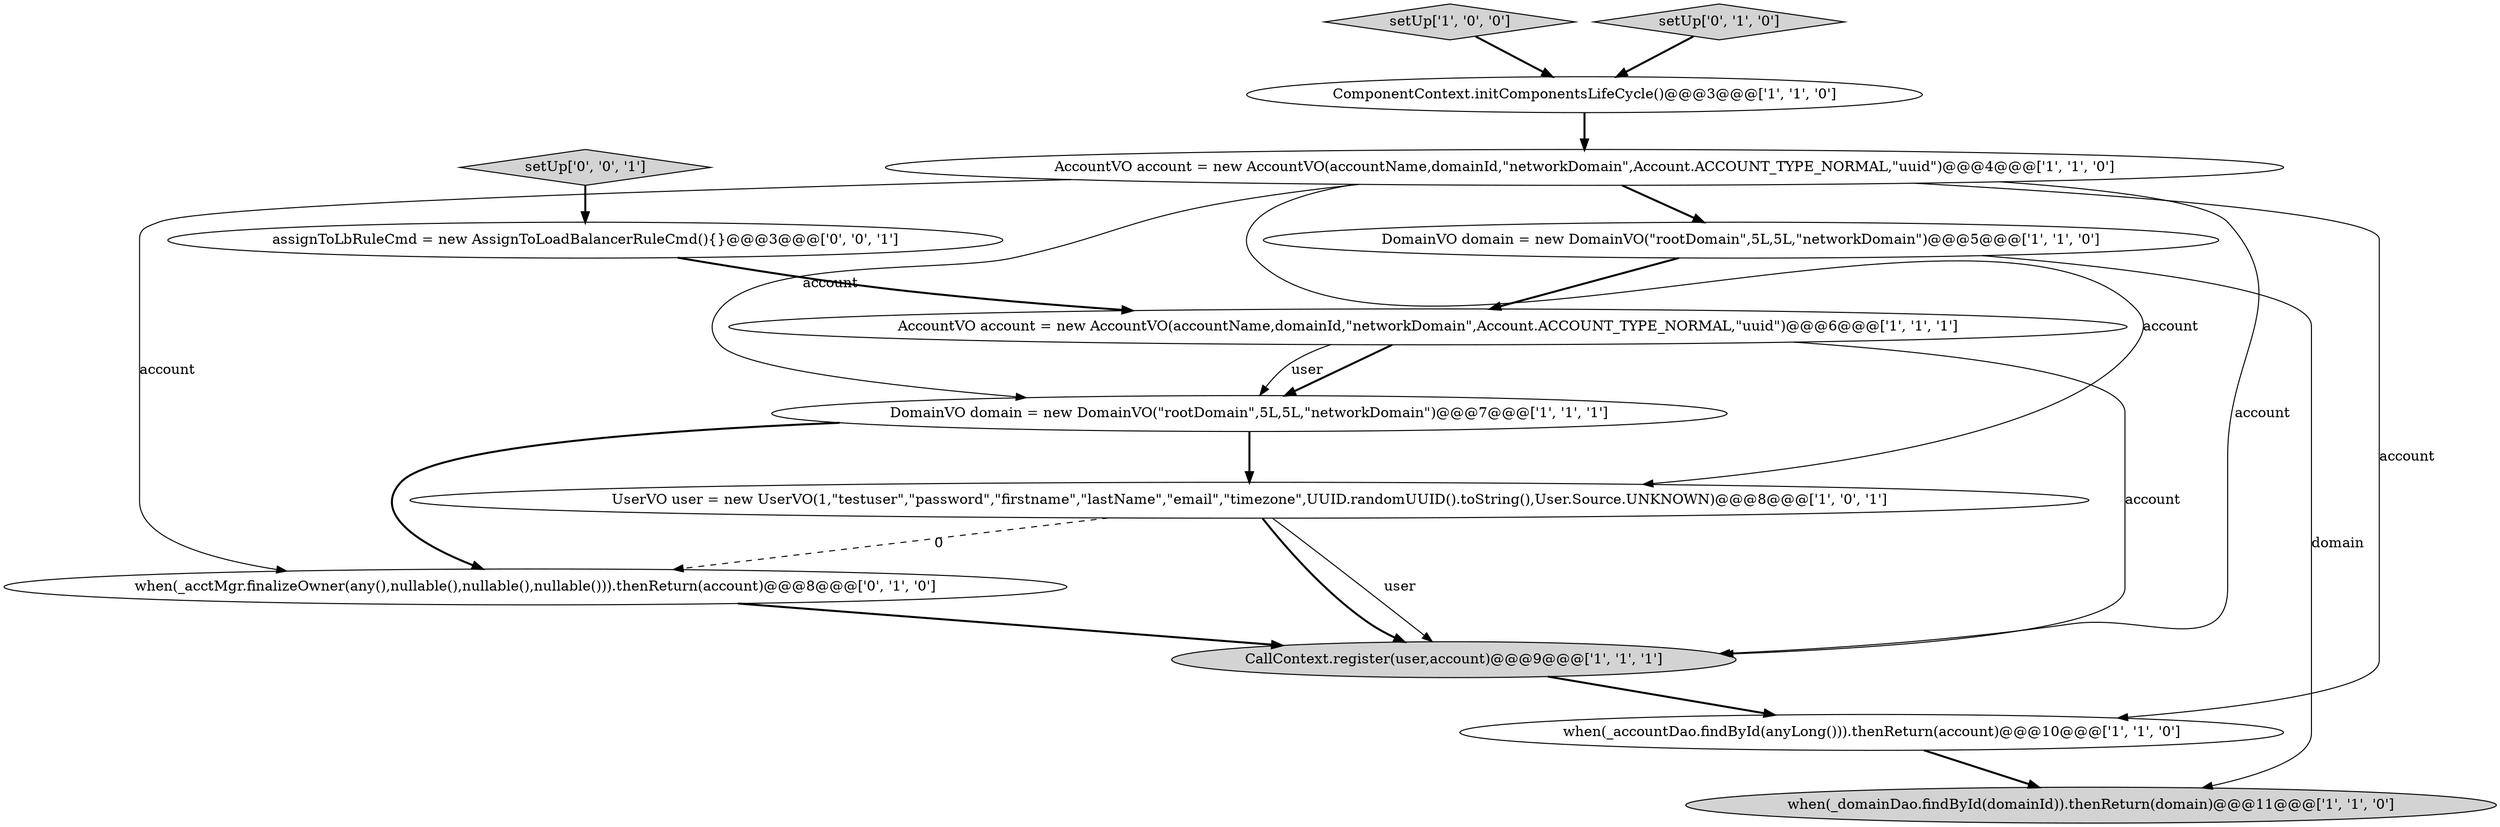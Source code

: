 digraph {
3 [style = filled, label = "DomainVO domain = new DomainVO(\"rootDomain\",5L,5L,\"networkDomain\")@@@7@@@['1', '1', '1']", fillcolor = white, shape = ellipse image = "AAA0AAABBB1BBB"];
5 [style = filled, label = "when(_domainDao.findById(domainId)).thenReturn(domain)@@@11@@@['1', '1', '0']", fillcolor = lightgray, shape = ellipse image = "AAA0AAABBB1BBB"];
2 [style = filled, label = "AccountVO account = new AccountVO(accountName,domainId,\"networkDomain\",Account.ACCOUNT_TYPE_NORMAL,\"uuid\")@@@6@@@['1', '1', '1']", fillcolor = white, shape = ellipse image = "AAA0AAABBB1BBB"];
9 [style = filled, label = "setUp['1', '0', '0']", fillcolor = lightgray, shape = diamond image = "AAA0AAABBB1BBB"];
13 [style = filled, label = "assignToLbRuleCmd = new AssignToLoadBalancerRuleCmd(){}@@@3@@@['0', '0', '1']", fillcolor = white, shape = ellipse image = "AAA0AAABBB3BBB"];
10 [style = filled, label = "setUp['0', '1', '0']", fillcolor = lightgray, shape = diamond image = "AAA0AAABBB2BBB"];
12 [style = filled, label = "setUp['0', '0', '1']", fillcolor = lightgray, shape = diamond image = "AAA0AAABBB3BBB"];
6 [style = filled, label = "when(_accountDao.findById(anyLong())).thenReturn(account)@@@10@@@['1', '1', '0']", fillcolor = white, shape = ellipse image = "AAA0AAABBB1BBB"];
7 [style = filled, label = "CallContext.register(user,account)@@@9@@@['1', '1', '1']", fillcolor = lightgray, shape = ellipse image = "AAA0AAABBB1BBB"];
1 [style = filled, label = "DomainVO domain = new DomainVO(\"rootDomain\",5L,5L,\"networkDomain\")@@@5@@@['1', '1', '0']", fillcolor = white, shape = ellipse image = "AAA0AAABBB1BBB"];
11 [style = filled, label = "when(_acctMgr.finalizeOwner(any(),nullable(),nullable(),nullable())).thenReturn(account)@@@8@@@['0', '1', '0']", fillcolor = white, shape = ellipse image = "AAA1AAABBB2BBB"];
8 [style = filled, label = "AccountVO account = new AccountVO(accountName,domainId,\"networkDomain\",Account.ACCOUNT_TYPE_NORMAL,\"uuid\")@@@4@@@['1', '1', '0']", fillcolor = white, shape = ellipse image = "AAA0AAABBB1BBB"];
0 [style = filled, label = "ComponentContext.initComponentsLifeCycle()@@@3@@@['1', '1', '0']", fillcolor = white, shape = ellipse image = "AAA0AAABBB1BBB"];
4 [style = filled, label = "UserVO user = new UserVO(1,\"testuser\",\"password\",\"firstname\",\"lastName\",\"email\",\"timezone\",UUID.randomUUID().toString(),User.Source.UNKNOWN)@@@8@@@['1', '0', '1']", fillcolor = white, shape = ellipse image = "AAA0AAABBB1BBB"];
4->11 [style = dashed, label="0"];
3->11 [style = bold, label=""];
8->4 [style = solid, label="account"];
4->7 [style = bold, label=""];
8->3 [style = solid, label="account"];
8->7 [style = solid, label="account"];
7->6 [style = bold, label=""];
0->8 [style = bold, label=""];
9->0 [style = bold, label=""];
12->13 [style = bold, label=""];
11->7 [style = bold, label=""];
2->3 [style = bold, label=""];
8->1 [style = bold, label=""];
8->11 [style = solid, label="account"];
2->7 [style = solid, label="account"];
4->7 [style = solid, label="user"];
6->5 [style = bold, label=""];
2->3 [style = solid, label="user"];
1->5 [style = solid, label="domain"];
13->2 [style = bold, label=""];
1->2 [style = bold, label=""];
3->4 [style = bold, label=""];
10->0 [style = bold, label=""];
8->6 [style = solid, label="account"];
}
